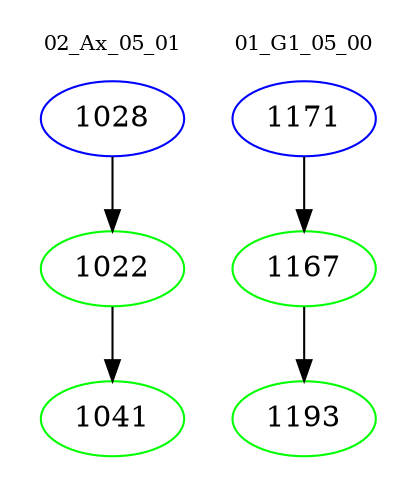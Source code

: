 digraph{
subgraph cluster_0 {
color = white
label = "02_Ax_05_01";
fontsize=10;
T0_1028 [label="1028", color="blue"]
T0_1028 -> T0_1022 [color="black"]
T0_1022 [label="1022", color="green"]
T0_1022 -> T0_1041 [color="black"]
T0_1041 [label="1041", color="green"]
}
subgraph cluster_1 {
color = white
label = "01_G1_05_00";
fontsize=10;
T1_1171 [label="1171", color="blue"]
T1_1171 -> T1_1167 [color="black"]
T1_1167 [label="1167", color="green"]
T1_1167 -> T1_1193 [color="black"]
T1_1193 [label="1193", color="green"]
}
}
